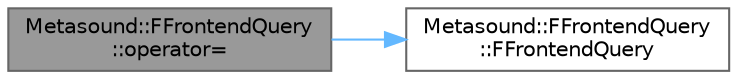 digraph "Metasound::FFrontendQuery::operator="
{
 // INTERACTIVE_SVG=YES
 // LATEX_PDF_SIZE
  bgcolor="transparent";
  edge [fontname=Helvetica,fontsize=10,labelfontname=Helvetica,labelfontsize=10];
  node [fontname=Helvetica,fontsize=10,shape=box,height=0.2,width=0.4];
  rankdir="LR";
  Node1 [id="Node000001",label="Metasound::FFrontendQuery\l::operator=",height=0.2,width=0.4,color="gray40", fillcolor="grey60", style="filled", fontcolor="black",tooltip=" "];
  Node1 -> Node2 [id="edge1_Node000001_Node000002",color="steelblue1",style="solid",tooltip=" "];
  Node2 [id="Node000002",label="Metasound::FFrontendQuery\l::FFrontendQuery",height=0.2,width=0.4,color="grey40", fillcolor="white", style="filled",URL="$d3/d64/classMetasound_1_1FFrontendQuery.html#a2b63a35aefd7236614ced2d66f75fa15",tooltip=" "];
}
